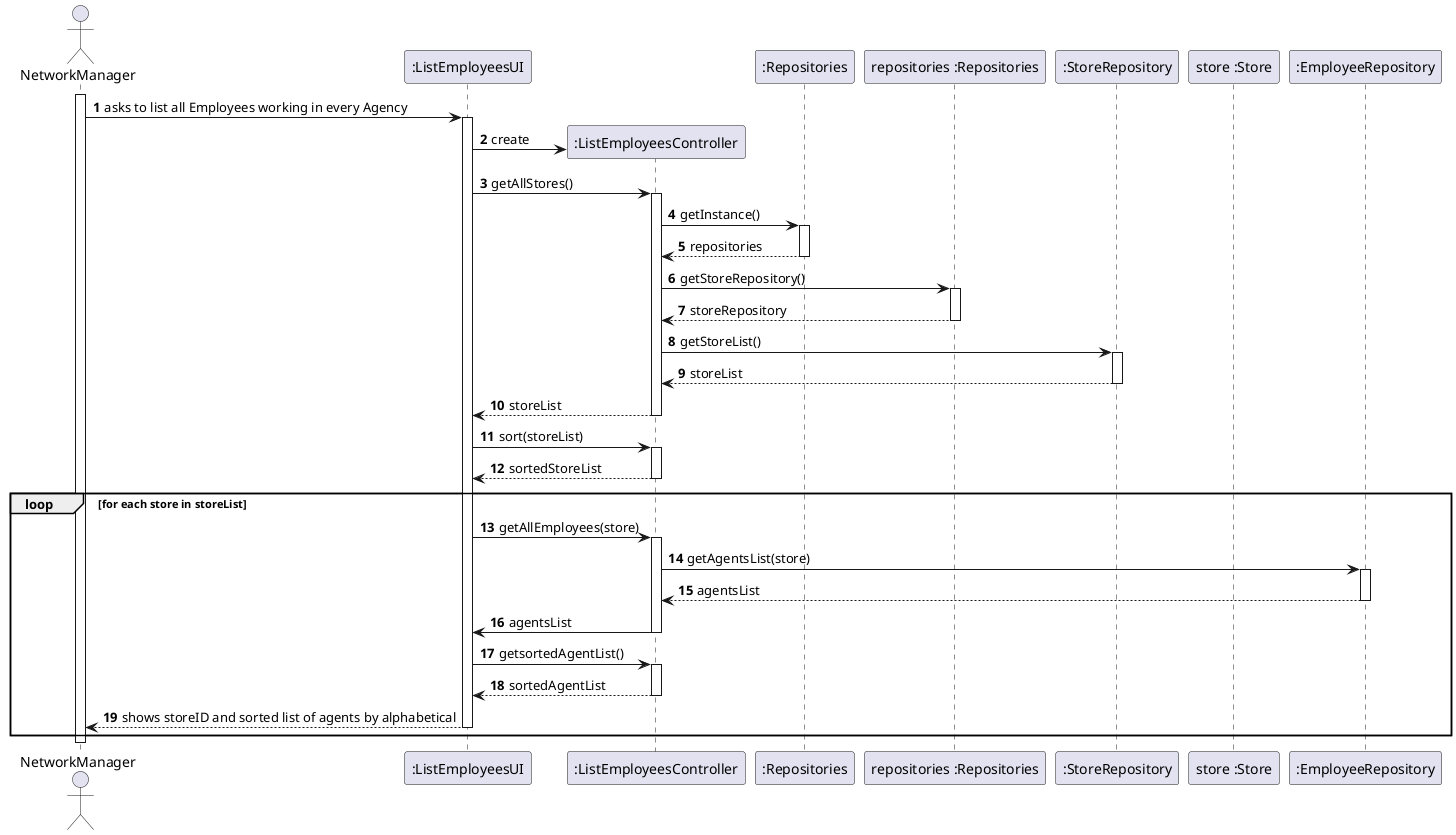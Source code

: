 @startuml
autonumber
actor "NetworkManager" as NM
participant ":ListEmployeesUI" as UI
participant ":ListEmployeesController" as CTRL

participant ":Repositories" as REPO
participant "repositories :Repositories" as repo

participant ":StoreRepository" as REPOSTORE
participant "store :Store" as Store
participant ":EmployeeRepository" as REPOEMPLO

activate NM

NM -> UI : asks to list all Employees working in every Agency
activate UI

    UI -> CTRL**: create
    UI -> CTRL: getAllStores()
    activate CTRL

        CTRL -> REPO: getInstance()
        activate REPO
            CTRL <-- REPO: repositories
        deactivate REPO

        CTRL -> repo: getStoreRepository()
        activate repo
            CTRL <-- repo: storeRepository
        deactivate repo

        CTRL -> REPOSTORE: getStoreList()
        activate REPOSTORE

            CTRL <-- REPOSTORE: storeList
        deactivate REPOSTORE

        UI <-- CTRL: storeList
        deactivate CTRL

        UI -> CTRL: sort(storeList)
        activate CTRL

            UI <-- CTRL: sortedStoreList
        deactivate CTRL

loop for each store in storeList
        UI -> CTRL: getAllEmployees(store)
        activate CTRL

            CTRL -> REPOEMPLO: getAgentsList(store)
            activate REPOEMPLO

                CTRL <-- REPOEMPLO: agentsList
            deactivate REPOEMPLO

            UI <- CTRL: agentsList
        deactivate CTRL


        UI -> CTRL: getsortedAgentList()
        activate CTRL


            UI <-- CTRL: sortedAgentList

        deactivate CTRL
            NM <-- UI: shows storeID and sorted list of agents by alphabetical
    deactivate UI

end




deactivate NM

@enduml